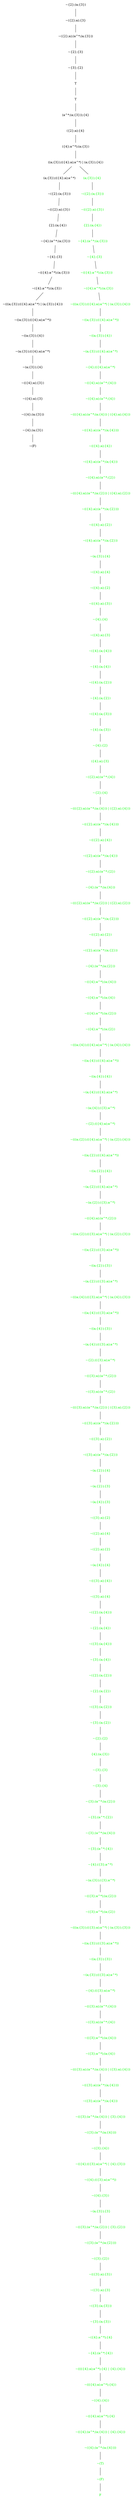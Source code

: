 graph {
node[shape="plaintext"]
N0x13be40440[label="~{2};(a;{3})"];
N0x13be41a30[label="~({2};a);{3}"];
N0x13be1d9b0[label="~({2};a);(a^*;(a;{3}))"];
N0x13be40280[label="~{2};{3}"];
N0x13be1f450[label="~{3};{2}"];
N0x13be336a0[label="T"];
N0x13be3acc0[label="T"];
N0x13be244f0[label="(a^*;(a;{3}));{4}"];
N0x13be40ec0[label="({2};a);{4}"];
N0x13be1f2e0[label="({4};a^*);(a;{3})"];
N0x13be48ea0[label="((a;{3});(({4};a);a^*) | (a;{3});{4})"];
N0x13be3b5e0[label="(a;{3});(({4};a);a^*)"];
N0x13be3f0e0[label="~({2};(a;{3}))"];
N0x13be48b30[label="~(({2};a);{3})"];
N0x13be43520[label="{2};(a;{4})"];
N0x13be43a70[label="~{4};(a^*;(a;{3}))"];
N0x13be437a0[label="~{4};{3}"];
N0x13be43fb0[label="~(({4};a^*);(a;{3}))"];
N0x13be44470[label="~({4};a^*);(a;{3})"];
N0x13be44db0[label="~(((a;{3});(({4};a);a^*) | (a;{3});{4}))"];
N0x13be450d0[label="~((a;{3});(({4};a);a^*))"];
N0x13be45790[label="~((a;{3});{4})"];
N0x13be447a0[label="~(a;{3});(({4};a);a^*)"];
N0x13be48450[label="~(a;{3});{4}"];
N0x13be4a260[label="~(({4};a);{3})"];
N0x13be4a750[label="~({4};a);{3}"];
N0x13be4ac20[label="~({4};(a;{3}))"];
N0x13be4af20[label="~{4};(a;{3})"];
N0x13bf09c90[label="~(F)"];
N0x13be4af20 -- N0x13bf09c90;
N0x13be4ac20 -- N0x13be4af20;
N0x13be4a750 -- N0x13be4ac20;
N0x13be4a260 -- N0x13be4a750;
N0x13be48450 -- N0x13be4a260;
N0x13be447a0 -- N0x13be48450;
N0x13be45790 -- N0x13be447a0;
N0x13be450d0 -- N0x13be45790;
N0x13be44db0 -- N0x13be450d0;
N0x13be44470 -- N0x13be44db0;
N0x13be43fb0 -- N0x13be44470;
N0x13be437a0 -- N0x13be43fb0;
N0x13be43a70 -- N0x13be437a0;
N0x13be43520 -- N0x13be43a70;
N0x13be48b30 -- N0x13be43520;
N0x13be3f0e0 -- N0x13be48b30;
N0x13be3b5e0 -- N0x13be3f0e0;
N0x13be48ea0 -- N0x13be3b5e0;
N0x13be48f70[label="(a;{3});{4}", fontcolor=green];
N0x13be493d0[label="~({2};(a;{3}))", fontcolor=green];
N0x13be49460[label="~(({2};a);{3})", fontcolor=green];
N0x13be436d0[label="{2};(a;{4})", fontcolor=green];
N0x13be43cb0[label="~{4};(a^*;(a;{3}))", fontcolor=green];
N0x13be43d40[label="~{4};{3}", fontcolor=green];
N0x13be44210[label="~(({4};a^*);(a;{3}))", fontcolor=green];
N0x13be44950[label="~({4};a^*);(a;{3})", fontcolor=green];
N0x13be45a50[label="~(((a;{3});(({4};a);a^*) | (a;{3});{4}))", fontcolor=green];
N0x13be45d70[label="~((a;{3});(({4};a);a^*))", fontcolor=green];
N0x13be46410[label="~((a;{3});{4})", fontcolor=green];
N0x13be46230[label="~(a;{3});(({4};a);a^*)", fontcolor=green];
N0x13be460b0[label="~{4};(({4};a);a^*)", fontcolor=green];
N0x13be46520[label="~(({4};a);(a^*;{4}))", fontcolor=green];
N0x13be46980[label="~({4};a);(a^*;{4})", fontcolor=green];
N0x13be46de0[label="~((({4};a);(a^*;(a;{4})) | ({4};a);{4}))", fontcolor=green];
N0x13be47100[label="~(({4};a);(a^*;(a;{4})))", fontcolor=green];
N0x13be477c0[label="~(({4};a);{4})", fontcolor=green];
N0x13be467f0[label="~({4};a);(a^*;(a;{4}))", fontcolor=green];
N0x13be47480[label="~({4};a);(a^*;{2})", fontcolor=green];
N0x13be47cd0[label="~((({4};a);(a^*;(a;{2})) | ({4};a);{2}))", fontcolor=green];
N0x13be488c0[label="~(({4};a);(a^*;(a;{2})))", fontcolor=green];
N0x13be47df0[label="~(({4};a);{2})", fontcolor=green];
N0x13be482a0[label="~({4};a);(a^*;(a;{2}))", fontcolor=green];
N0x13be46e20[label="~(a;{3});{4}", fontcolor=green];
N0x13be482e0[label="~({4};a);{4}", fontcolor=green];
N0x13be48400[label="~({4};a);{2}", fontcolor=green];
N0x13be498e0[label="~(({4};a);{3})", fontcolor=green];
N0x13be49b50[label="~{4};{4}", fontcolor=green];
N0x13be49d30[label="~({4};a);{3}", fontcolor=green];
N0x13be49b90[label="~({4};(a;{4}))", fontcolor=green];
N0x13be4a080[label="~{4};(a;{4})", fontcolor=green];
N0x13be49f00[label="~({4};(a;{2}))", fontcolor=green];
N0x13be4a3e0[label="~{4};(a;{2})", fontcolor=green];
N0x13be4a5a0[label="~({4};(a;{3}))", fontcolor=green];
N0x13be4aab0[label="~{4};(a;{3})", fontcolor=green];
N0x13be4a9c0[label="~{4};{2}", fontcolor=green];
N0x13be4adc0[label="({4};a);{3}", fontcolor=green];
N0x13be4b430[label="~({2};a);(a^*;{4})", fontcolor=green];
N0x13be4b0e0[label="~{2};{4}", fontcolor=green];
N0x13be4ba70[label="~((({2};a);(a^*;(a;{4})) | ({2};a);{4}))", fontcolor=green];
N0x13be4bd90[label="~(({2};a);(a^*;(a;{4})))", fontcolor=green];
N0x13be4c470[label="~(({2};a);{4})", fontcolor=green];
N0x13be4bf20[label="~({2};a);(a^*;(a;{4}))", fontcolor=green];
N0x13be4c150[label="~({2};a);(a^*;{2})", fontcolor=green];
N0x13be4c5e0[label="~{4};(a^*;(a;{4}))", fontcolor=green];
N0x13be4cbd0[label="~((({2};a);(a^*;(a;{2})) | ({2};a);{2}))", fontcolor=green];
N0x13be4cf30[label="~(({2};a);(a^*;(a;{2})))", fontcolor=green];
N0x13be4d5b0[label="~(({2};a);{2})", fontcolor=green];
N0x13be4d110[label="~({2};a);(a^*;(a;{2}))", fontcolor=green];
N0x13be4d340[label="~{4};(a^*;(a;{2}))", fontcolor=green];
N0x13be4d720[label="~(({4};a^*);(a;{4}))", fontcolor=green];
N0x13be4dba0[label="~({4};a^*);(a;{4})", fontcolor=green];
N0x13be4dab0[label="~(({4};a^*);(a;{2}))", fontcolor=green];
N0x13be4dd40[label="~({4};a^*);(a;{2})", fontcolor=green];
N0x13be4e4f0[label="~(((a;{4});(({4};a);a^*) | (a;{4});{4}))", fontcolor=green];
N0x13be4e810[label="~((a;{4});(({4};a);a^*))", fontcolor=green];
N0x13be4eee0[label="~((a;{4});{4})", fontcolor=green];
N0x13be4de40[label="~(a;{4});(({4};a);a^*)", fontcolor=green];
N0x13be4eba0[label="~(a;{4});({3};a^*)", fontcolor=green];
N0x13be4f050[label="~{2};(({4};a);a^*)", fontcolor=green];
N0x13be4f680[label="~(((a;{2});(({4};a);a^*) | (a;{2});{4}))", fontcolor=green];
N0x13be4f9a0[label="~((a;{2});(({4};a);a^*))", fontcolor=green];
N0x13be50060[label="~((a;{2});{4})", fontcolor=green];
N0x13be4fed0[label="~(a;{2});(({4};a);a^*)", fontcolor=green];
N0x13be4fc70[label="~(a;{2});({3};a^*)", fontcolor=green];
N0x13be501e0[label="~(({4};a);(a^*;{2}))", fontcolor=green];
N0x13be508a0[label="~(((a;{2});(({3};a);a^*) | (a;{2});{3}))", fontcolor=green];
N0x13be50b70[label="~((a;{2});(({3};a);a^*))", fontcolor=green];
N0x13be51250[label="~((a;{2});{3})", fontcolor=green];
N0x13be50dc0[label="~(a;{2});(({3};a);a^*)", fontcolor=green];
N0x13be51530[label="~(((a;{4});(({3};a);a^*) | (a;{4});{3}))", fontcolor=green];
N0x13be51850[label="~((a;{4});(({3};a);a^*))", fontcolor=green];
N0x13be51f20[label="~((a;{4});{3})", fontcolor=green];
N0x13be51dd0[label="~(a;{4});(({3};a);a^*)", fontcolor=green];
N0x13be51c10[label="~{2};(({3};a);a^*)", fontcolor=green];
N0x13be52030[label="~(({3};a);(a^*;{2}))", fontcolor=green];
N0x13be524b0[label="~({3};a);(a^*;{2})", fontcolor=green];
N0x13be52d30[label="~((({3};a);(a^*;(a;{2})) | ({3};a);{2}))", fontcolor=green];
N0x13be53020[label="~(({3};a);(a^*;(a;{2})))", fontcolor=green];
N0x13be53330[label="~(({3};a);{2})", fontcolor=green];
N0x13be52340[label="~({3};a);(a^*;(a;{2}))", fontcolor=green];
N0x13be52640[label="~(a;{2});{4}", fontcolor=green];
N0x13be525b0[label="~(a;{2});{3}", fontcolor=green];
N0x13be534a0[label="~(a;{4});{3}", fontcolor=green];
N0x13be53610[label="~({3};a);{2}", fontcolor=green];
N0x13be537f0[label="~({2};a);{4}", fontcolor=green];
N0x13be53960[label="~({2};a);{2}", fontcolor=green];
N0x13be53b20[label="~(a;{4});{4}", fontcolor=green];
N0x13be53b60[label="~(({3};a);{4})", fontcolor=green];
N0x13be53e60[label="~({3};a);{4}", fontcolor=green];
N0x13be53cd0[label="~({2};(a;{4}))", fontcolor=green];
N0x13be541b0[label="~{2};(a;{4})", fontcolor=green];
N0x13be54230[label="~({3};(a;{4}))", fontcolor=green];
N0x13be54510[label="~{3};(a;{4})", fontcolor=green];
N0x13bf11bf0[label="~({2};(a;{2}))", fontcolor=green];
N0x13bf114e0[label="~{2};(a;{2})", fontcolor=green];
N0x13bf11700[label="~({3};(a;{2}))", fontcolor=green];
N0x13bf04320[label="~{3};(a;{2})", fontcolor=green];
N0x13bf04400[label="~{2};{2}", fontcolor=green];
N0x13bf041a0[label="{4};(a;{3})", fontcolor=green];
N0x13bf046a0[label="~{3};{3}", fontcolor=green];
N0x13bf047c0[label="~{3};{4}", fontcolor=green];
N0x13bf04b60[label="~{3};(a^*;(a;{2}))", fontcolor=green];
N0x13bf04cc0[label="~{3};(a^*;{2})", fontcolor=green];
N0x13bf04fc0[label="~{3};(a^*;(a;{4}))", fontcolor=green];
N0x13bf05110[label="~{3};(a^*;{4})", fontcolor=green];
N0x13bf05300[label="~{4};({3};a^*)", fontcolor=green];
N0x13bf05610[label="~(a;{3});({3};a^*)", fontcolor=green];
N0x13bf056e0[label="~(({3};a^*);(a;{2}))", fontcolor=green];
N0x13bf05b80[label="~({3};a^*);(a;{2})", fontcolor=green];
N0x13bf06000[label="~(((a;{3});(({3};a);a^*) | (a;{3});{3}))", fontcolor=green];
N0x13bf06320[label="~((a;{3});(({3};a);a^*))", fontcolor=green];
N0x13bf069d0[label="~((a;{3});{3})", fontcolor=green];
N0x13bf06540[label="~(a;{3});(({3};a);a^*)", fontcolor=green];
N0x13bf06770[label="~{4};(({3};a);a^*)", fontcolor=green];
N0x13bf06ae0[label="~(({3};a);(a^*;{4}))", fontcolor=green];
N0x13bf06fa0[label="~({3};a);(a^*;{4})", fontcolor=green];
N0x13bf06d40[label="~(({3};a^*);(a;{4}))", fontcolor=green];
N0x13bf074a0[label="~({3};a^*);(a;{4})", fontcolor=green];
N0x13bf07910[label="~((({3};a);(a^*;(a;{4})) | ({3};a);{4}))", fontcolor=green];
N0x13bf07c50[label="~(({3};a);(a^*;(a;{4})))", fontcolor=green];
N0x13bf08080[label="~({3};a);(a^*;(a;{4}))", fontcolor=green];
N0x13bf081b0[label="~(({3};(a^*;(a;{4})) | {3};{4}))", fontcolor=green];
N0x13bf08440[label="~({3};(a^*;(a;{4})))", fontcolor=green];
N0x13bf084d0[label="~({3};{4})", fontcolor=green];
N0x13bf08c10[label="~(({4};(({3};a);a^*) | {4};{3}))", fontcolor=green];
N0x13bf087b0[label="~({4};(({3};a);a^*))", fontcolor=green];
N0x13bf08840[label="~({4};{3})", fontcolor=green];
N0x13bf08d80[label="~(a;{3});{3}", fontcolor=green];
N0x13bf09230[label="~(({3};(a^*;(a;{2})) | {3};{2}))", fontcolor=green];
N0x13bf094c0[label="~({3};(a^*;(a;{2})))", fontcolor=green];
N0x13bf099b0[label="~({3};{2})", fontcolor=green];
N0x13bf08cf0[label="~(({3};a);{3})", fontcolor=green];
N0x13bf09830[label="~({3};a);{3}", fontcolor=green];
N0x13bf09680[label="~({3};(a;{3}))", fontcolor=green];
N0x13bf09c50[label="~{3};(a;{3})", fontcolor=green];
N0x13bf09eb0[label="~({4};a^*);{4}", fontcolor=green];
N0x13bf0a090[label="~{4};(a^*;{4})", fontcolor=green];
N0x13bf0a0d0[label="~(((({4};a);a^*);{4} | {4};{4}))", fontcolor=green];
N0x13bf0a3b0[label="~((({4};a);a^*);{4})", fontcolor=green];
N0x13bf0abb0[label="~({4};{4})", fontcolor=green];
N0x13bf0a820[label="~(({4};a);a^*);{4}", fontcolor=green];
N0x13bf0b090[label="~(({4};(a^*;(a;{4})) | {4};{4}))", fontcolor=green];
N0x13bf0ada0[label="~({4};(a^*;(a;{4})))", fontcolor=green];
N0x13bf09aa0[label="~(T)", fontcolor=green];
N0x13bf0a430[label="~(F)", fontcolor=green];
N0x13bf09f30[label="F", fontcolor=green];
N0x13bf0a430 -- N0x13bf09f30;
N0x13bf09aa0 -- N0x13bf0a430;
N0x13bf0ada0 -- N0x13bf09aa0;
N0x13bf0b090 -- N0x13bf0ada0;
N0x13bf0a820 -- N0x13bf0b090;
N0x13bf0abb0 -- N0x13bf0a820;
N0x13bf0a3b0 -- N0x13bf0abb0;
N0x13bf0a0d0 -- N0x13bf0a3b0;
N0x13bf0a090 -- N0x13bf0a0d0;
N0x13bf09eb0 -- N0x13bf0a090;
N0x13bf09c50 -- N0x13bf09eb0;
N0x13bf09680 -- N0x13bf09c50;
N0x13bf09830 -- N0x13bf09680;
N0x13bf08cf0 -- N0x13bf09830;
N0x13bf099b0 -- N0x13bf08cf0;
N0x13bf094c0 -- N0x13bf099b0;
N0x13bf09230 -- N0x13bf094c0;
N0x13bf08d80 -- N0x13bf09230;
N0x13bf08840 -- N0x13bf08d80;
N0x13bf087b0 -- N0x13bf08840;
N0x13bf08c10 -- N0x13bf087b0;
N0x13bf084d0 -- N0x13bf08c10;
N0x13bf08440 -- N0x13bf084d0;
N0x13bf081b0 -- N0x13bf08440;
N0x13bf08080 -- N0x13bf081b0;
N0x13bf07c50 -- N0x13bf08080;
N0x13bf07910 -- N0x13bf07c50;
N0x13bf074a0 -- N0x13bf07910;
N0x13bf06d40 -- N0x13bf074a0;
N0x13bf06fa0 -- N0x13bf06d40;
N0x13bf06ae0 -- N0x13bf06fa0;
N0x13bf06770 -- N0x13bf06ae0;
N0x13bf06540 -- N0x13bf06770;
N0x13bf069d0 -- N0x13bf06540;
N0x13bf06320 -- N0x13bf069d0;
N0x13bf06000 -- N0x13bf06320;
N0x13bf05b80 -- N0x13bf06000;
N0x13bf056e0 -- N0x13bf05b80;
N0x13bf05610 -- N0x13bf056e0;
N0x13bf05300 -- N0x13bf05610;
N0x13bf05110 -- N0x13bf05300;
N0x13bf04fc0 -- N0x13bf05110;
N0x13bf04cc0 -- N0x13bf04fc0;
N0x13bf04b60 -- N0x13bf04cc0;
N0x13bf047c0 -- N0x13bf04b60;
N0x13bf046a0 -- N0x13bf047c0;
N0x13bf041a0 -- N0x13bf046a0;
N0x13bf04400 -- N0x13bf041a0;
N0x13bf04320 -- N0x13bf04400;
N0x13bf11700 -- N0x13bf04320;
N0x13bf114e0 -- N0x13bf11700;
N0x13bf11bf0 -- N0x13bf114e0;
N0x13be54510 -- N0x13bf11bf0;
N0x13be54230 -- N0x13be54510;
N0x13be541b0 -- N0x13be54230;
N0x13be53cd0 -- N0x13be541b0;
N0x13be53e60 -- N0x13be53cd0;
N0x13be53b60 -- N0x13be53e60;
N0x13be53b20 -- N0x13be53b60;
N0x13be53960 -- N0x13be53b20;
N0x13be537f0 -- N0x13be53960;
N0x13be53610 -- N0x13be537f0;
N0x13be534a0 -- N0x13be53610;
N0x13be525b0 -- N0x13be534a0;
N0x13be52640 -- N0x13be525b0;
N0x13be52340 -- N0x13be52640;
N0x13be53330 -- N0x13be52340;
N0x13be53020 -- N0x13be53330;
N0x13be52d30 -- N0x13be53020;
N0x13be524b0 -- N0x13be52d30;
N0x13be52030 -- N0x13be524b0;
N0x13be51c10 -- N0x13be52030;
N0x13be51dd0 -- N0x13be51c10;
N0x13be51f20 -- N0x13be51dd0;
N0x13be51850 -- N0x13be51f20;
N0x13be51530 -- N0x13be51850;
N0x13be50dc0 -- N0x13be51530;
N0x13be51250 -- N0x13be50dc0;
N0x13be50b70 -- N0x13be51250;
N0x13be508a0 -- N0x13be50b70;
N0x13be501e0 -- N0x13be508a0;
N0x13be4fc70 -- N0x13be501e0;
N0x13be4fed0 -- N0x13be4fc70;
N0x13be50060 -- N0x13be4fed0;
N0x13be4f9a0 -- N0x13be50060;
N0x13be4f680 -- N0x13be4f9a0;
N0x13be4f050 -- N0x13be4f680;
N0x13be4eba0 -- N0x13be4f050;
N0x13be4de40 -- N0x13be4eba0;
N0x13be4eee0 -- N0x13be4de40;
N0x13be4e810 -- N0x13be4eee0;
N0x13be4e4f0 -- N0x13be4e810;
N0x13be4dd40 -- N0x13be4e4f0;
N0x13be4dab0 -- N0x13be4dd40;
N0x13be4dba0 -- N0x13be4dab0;
N0x13be4d720 -- N0x13be4dba0;
N0x13be4d340 -- N0x13be4d720;
N0x13be4d110 -- N0x13be4d340;
N0x13be4d5b0 -- N0x13be4d110;
N0x13be4cf30 -- N0x13be4d5b0;
N0x13be4cbd0 -- N0x13be4cf30;
N0x13be4c5e0 -- N0x13be4cbd0;
N0x13be4c150 -- N0x13be4c5e0;
N0x13be4bf20 -- N0x13be4c150;
N0x13be4c470 -- N0x13be4bf20;
N0x13be4bd90 -- N0x13be4c470;
N0x13be4ba70 -- N0x13be4bd90;
N0x13be4b0e0 -- N0x13be4ba70;
N0x13be4b430 -- N0x13be4b0e0;
N0x13be4adc0 -- N0x13be4b430;
N0x13be4a9c0 -- N0x13be4adc0;
N0x13be4aab0 -- N0x13be4a9c0;
N0x13be4a5a0 -- N0x13be4aab0;
N0x13be4a3e0 -- N0x13be4a5a0;
N0x13be49f00 -- N0x13be4a3e0;
N0x13be4a080 -- N0x13be49f00;
N0x13be49b90 -- N0x13be4a080;
N0x13be49d30 -- N0x13be49b90;
N0x13be49b50 -- N0x13be49d30;
N0x13be498e0 -- N0x13be49b50;
N0x13be48400 -- N0x13be498e0;
N0x13be482e0 -- N0x13be48400;
N0x13be46e20 -- N0x13be482e0;
N0x13be482a0 -- N0x13be46e20;
N0x13be47df0 -- N0x13be482a0;
N0x13be488c0 -- N0x13be47df0;
N0x13be47cd0 -- N0x13be488c0;
N0x13be47480 -- N0x13be47cd0;
N0x13be467f0 -- N0x13be47480;
N0x13be477c0 -- N0x13be467f0;
N0x13be47100 -- N0x13be477c0;
N0x13be46de0 -- N0x13be47100;
N0x13be46980 -- N0x13be46de0;
N0x13be46520 -- N0x13be46980;
N0x13be460b0 -- N0x13be46520;
N0x13be46230 -- N0x13be460b0;
N0x13be46410 -- N0x13be46230;
N0x13be45d70 -- N0x13be46410;
N0x13be45a50 -- N0x13be45d70;
N0x13be44950 -- N0x13be45a50;
N0x13be44210 -- N0x13be44950;
N0x13be43d40 -- N0x13be44210;
N0x13be43cb0 -- N0x13be43d40;
N0x13be436d0 -- N0x13be43cb0;
N0x13be49460 -- N0x13be436d0;
N0x13be493d0 -- N0x13be49460;
N0x13be48f70 -- N0x13be493d0;
N0x13be48ea0 -- N0x13be48f70;
N0x13be1f2e0 -- N0x13be48ea0;
N0x13be40ec0 -- N0x13be1f2e0;
N0x13be244f0 -- N0x13be40ec0;
N0x13be3acc0 -- N0x13be244f0;
N0x13be336a0 -- N0x13be3acc0;
N0x13be1f450 -- N0x13be336a0;
N0x13be40280 -- N0x13be1f450;
N0x13be1d9b0 -- N0x13be40280;
N0x13be41a30 -- N0x13be1d9b0;
N0x13be40440 -- N0x13be41a30;
}
